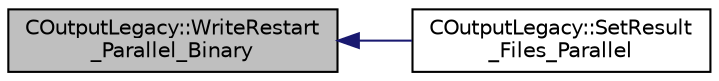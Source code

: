 digraph "COutputLegacy::WriteRestart_Parallel_Binary"
{
  edge [fontname="Helvetica",fontsize="10",labelfontname="Helvetica",labelfontsize="10"];
  node [fontname="Helvetica",fontsize="10",shape=record];
  rankdir="LR";
  Node2544 [label="COutputLegacy::WriteRestart\l_Parallel_Binary",height=0.2,width=0.4,color="black", fillcolor="grey75", style="filled", fontcolor="black"];
  Node2544 -> Node2545 [dir="back",color="midnightblue",fontsize="10",style="solid",fontname="Helvetica"];
  Node2545 [label="COutputLegacy::SetResult\l_Files_Parallel",height=0.2,width=0.4,color="black", fillcolor="white", style="filled",URL="$class_c_output_legacy.html#a9e7832982d8237df4df455b027fd203b",tooltip="Writes and organizes the all the output files, except the history one, for parallel computations..."];
}
